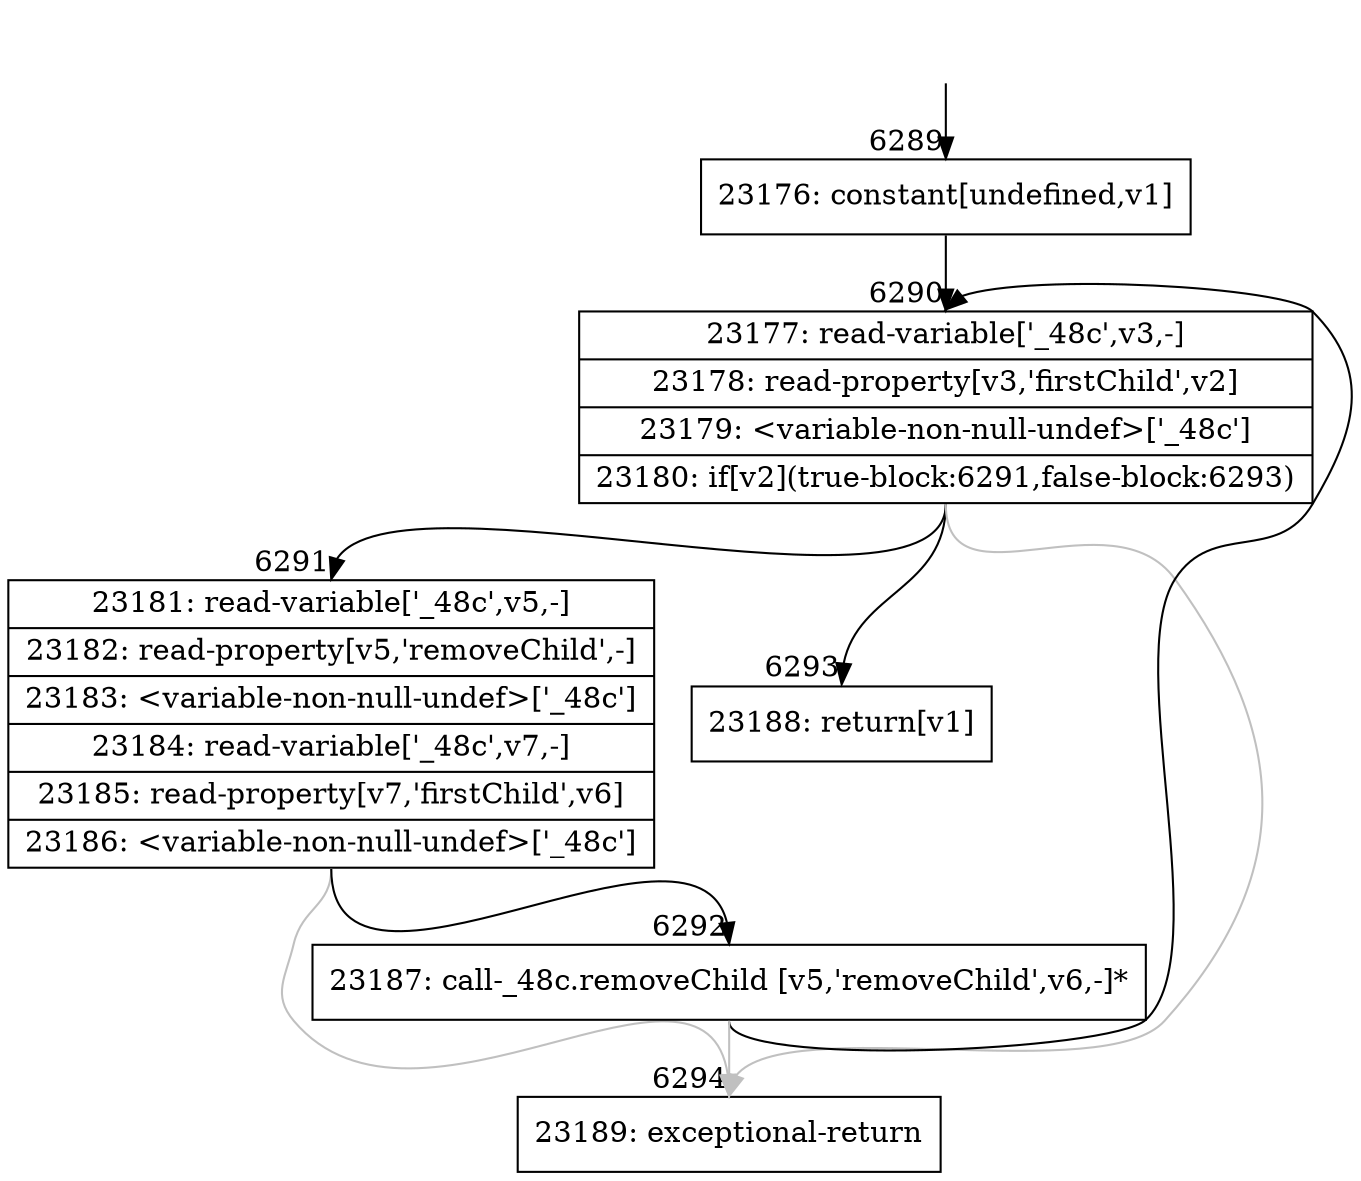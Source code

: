 digraph {
rankdir="TD"
BB_entry423[shape=none,label=""];
BB_entry423 -> BB6289 [tailport=s, headport=n, headlabel="    6289"]
BB6289 [shape=record label="{23176: constant[undefined,v1]}" ] 
BB6289 -> BB6290 [tailport=s, headport=n, headlabel="      6290"]
BB6290 [shape=record label="{23177: read-variable['_48c',v3,-]|23178: read-property[v3,'firstChild',v2]|23179: \<variable-non-null-undef\>['_48c']|23180: if[v2](true-block:6291,false-block:6293)}" ] 
BB6290 -> BB6291 [tailport=s, headport=n, headlabel="      6291"]
BB6290 -> BB6293 [tailport=s, headport=n, headlabel="      6293"]
BB6290 -> BB6294 [tailport=s, headport=n, color=gray, headlabel="      6294"]
BB6291 [shape=record label="{23181: read-variable['_48c',v5,-]|23182: read-property[v5,'removeChild',-]|23183: \<variable-non-null-undef\>['_48c']|23184: read-variable['_48c',v7,-]|23185: read-property[v7,'firstChild',v6]|23186: \<variable-non-null-undef\>['_48c']}" ] 
BB6291 -> BB6292 [tailport=s, headport=n, headlabel="      6292"]
BB6291 -> BB6294 [tailport=s, headport=n, color=gray]
BB6292 [shape=record label="{23187: call-_48c.removeChild [v5,'removeChild',v6,-]*}" ] 
BB6292 -> BB6290 [tailport=s, headport=n]
BB6292 -> BB6294 [tailport=s, headport=n, color=gray]
BB6293 [shape=record label="{23188: return[v1]}" ] 
BB6294 [shape=record label="{23189: exceptional-return}" ] 
//#$~ 4468
}
